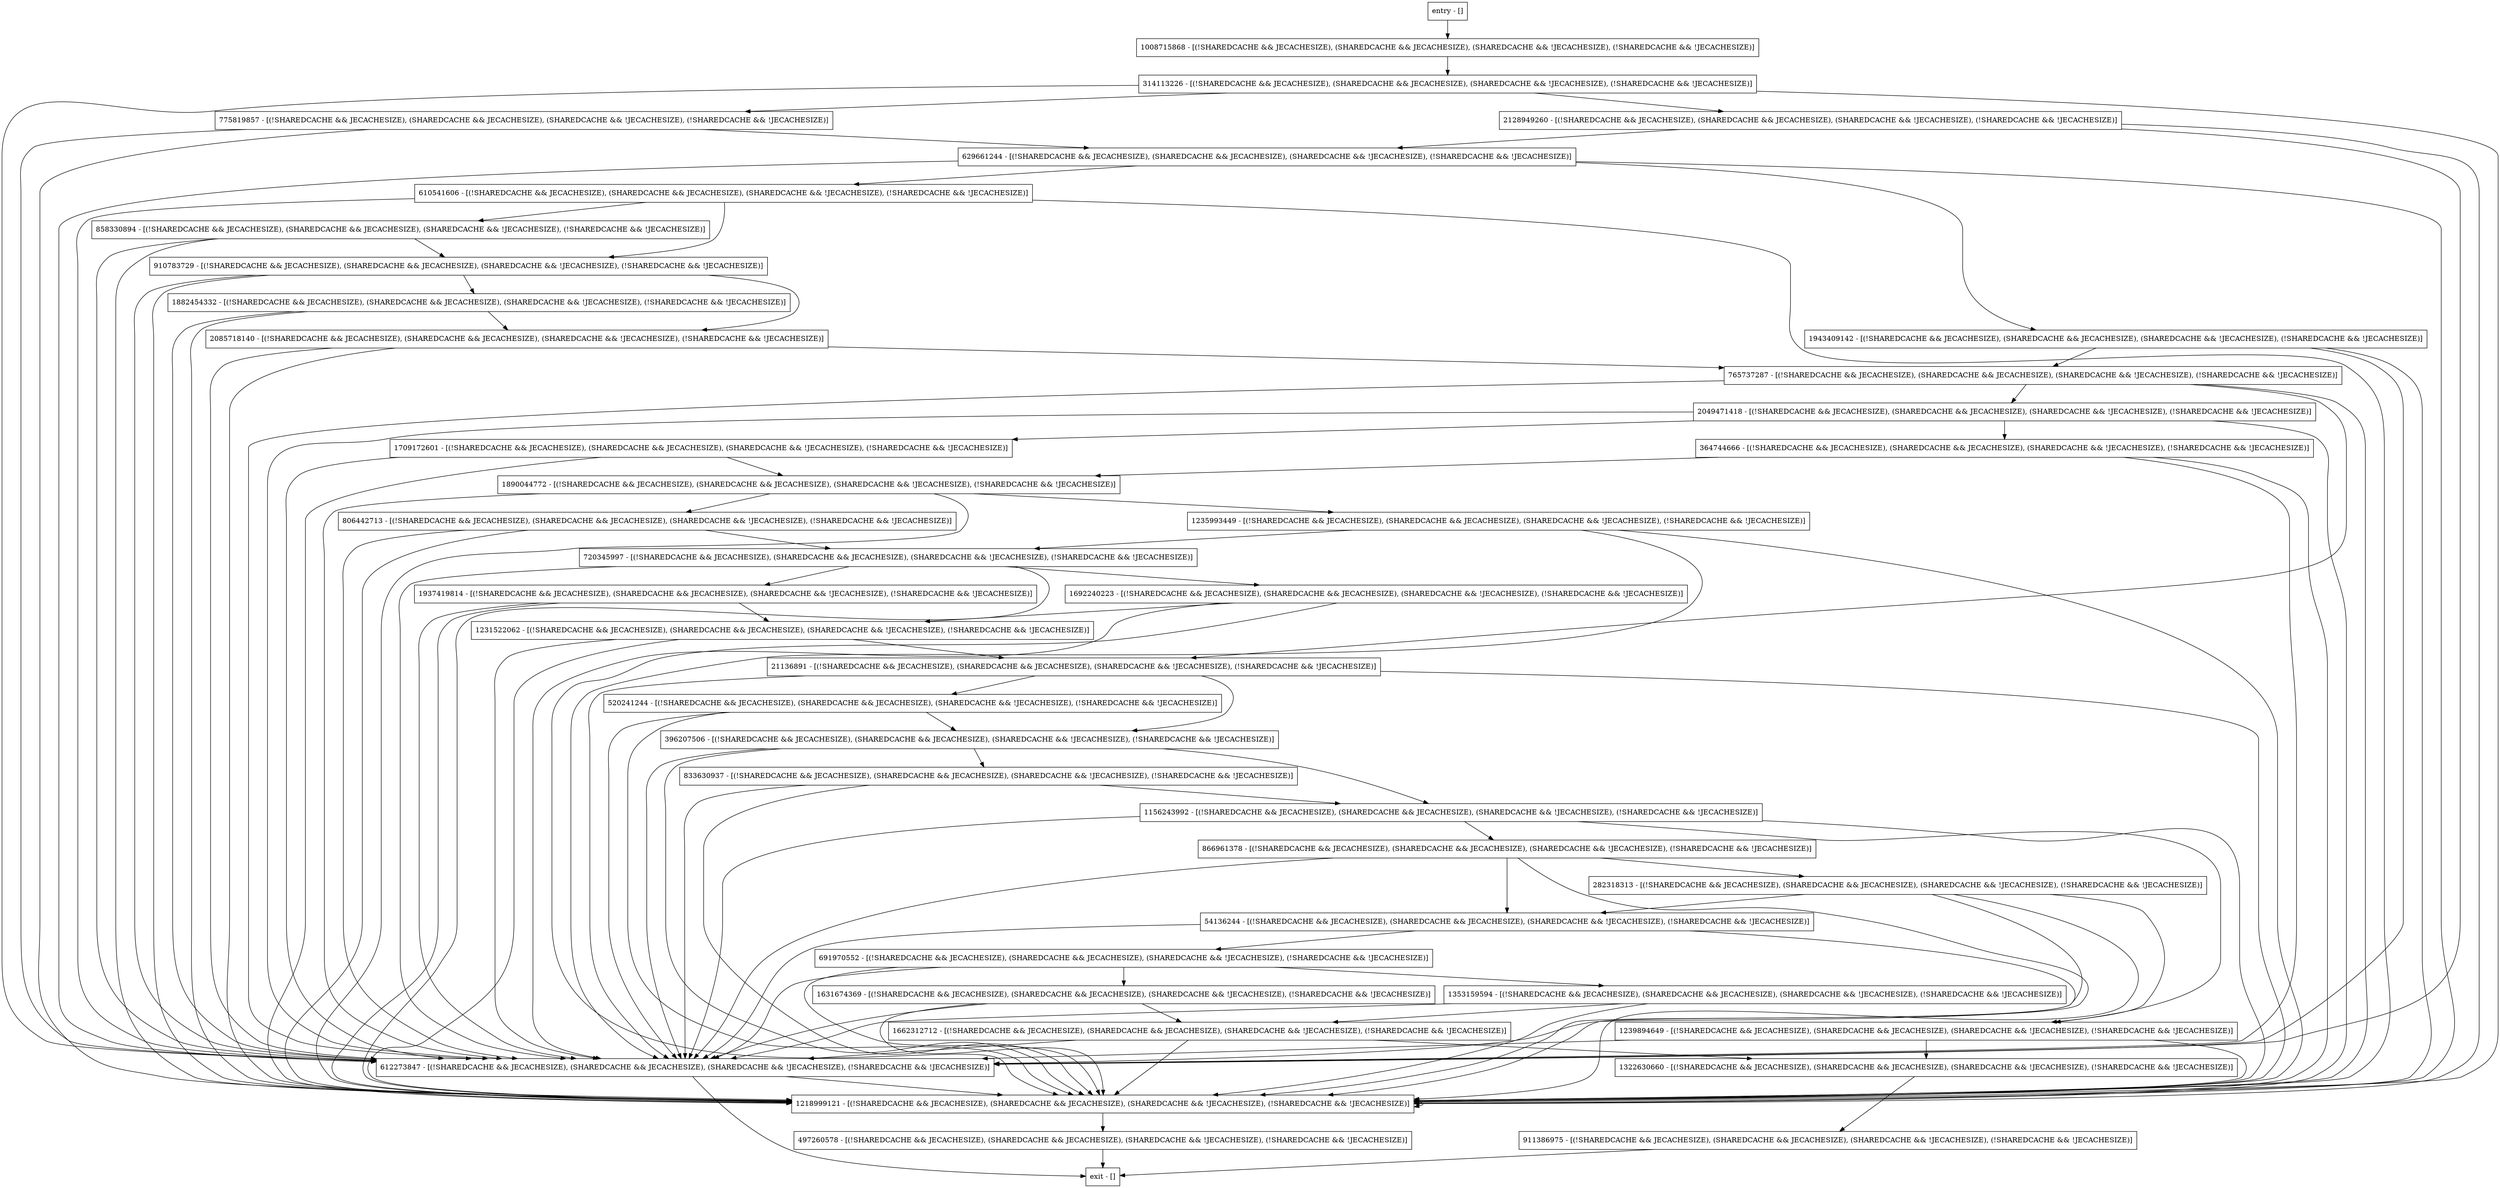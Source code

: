 digraph recover {
node [shape=record];
520241244 [label="520241244 - [(!SHAREDCACHE && JECACHESIZE), (SHAREDCACHE && JECACHESIZE), (SHAREDCACHE && !JECACHESIZE), (!SHAREDCACHE && !JECACHESIZE)]"];
911386975 [label="911386975 - [(!SHAREDCACHE && JECACHESIZE), (SHAREDCACHE && JECACHESIZE), (SHAREDCACHE && !JECACHESIZE), (!SHAREDCACHE && !JECACHESIZE)]"];
866961378 [label="866961378 - [(!SHAREDCACHE && JECACHESIZE), (SHAREDCACHE && JECACHESIZE), (SHAREDCACHE && !JECACHESIZE), (!SHAREDCACHE && !JECACHESIZE)]"];
610541606 [label="610541606 - [(!SHAREDCACHE && JECACHESIZE), (SHAREDCACHE && JECACHESIZE), (SHAREDCACHE && !JECACHESIZE), (!SHAREDCACHE && !JECACHESIZE)]"];
2085718140 [label="2085718140 - [(!SHAREDCACHE && JECACHESIZE), (SHAREDCACHE && JECACHESIZE), (SHAREDCACHE && !JECACHESIZE), (!SHAREDCACHE && !JECACHESIZE)]"];
691970552 [label="691970552 - [(!SHAREDCACHE && JECACHESIZE), (SHAREDCACHE && JECACHESIZE), (SHAREDCACHE && !JECACHESIZE), (!SHAREDCACHE && !JECACHESIZE)]"];
765737287 [label="765737287 - [(!SHAREDCACHE && JECACHESIZE), (SHAREDCACHE && JECACHESIZE), (SHAREDCACHE && !JECACHESIZE), (!SHAREDCACHE && !JECACHESIZE)]"];
282318313 [label="282318313 - [(!SHAREDCACHE && JECACHESIZE), (SHAREDCACHE && JECACHESIZE), (SHAREDCACHE && !JECACHESIZE), (!SHAREDCACHE && !JECACHESIZE)]"];
720345997 [label="720345997 - [(!SHAREDCACHE && JECACHESIZE), (SHAREDCACHE && JECACHESIZE), (SHAREDCACHE && !JECACHESIZE), (!SHAREDCACHE && !JECACHESIZE)]"];
1890044772 [label="1890044772 - [(!SHAREDCACHE && JECACHESIZE), (SHAREDCACHE && JECACHESIZE), (SHAREDCACHE && !JECACHESIZE), (!SHAREDCACHE && !JECACHESIZE)]"];
1353159594 [label="1353159594 - [(!SHAREDCACHE && JECACHESIZE), (SHAREDCACHE && JECACHESIZE), (SHAREDCACHE && !JECACHESIZE), (!SHAREDCACHE && !JECACHESIZE)]"];
775819857 [label="775819857 - [(!SHAREDCACHE && JECACHESIZE), (SHAREDCACHE && JECACHESIZE), (SHAREDCACHE && !JECACHESIZE), (!SHAREDCACHE && !JECACHESIZE)]"];
806442713 [label="806442713 - [(!SHAREDCACHE && JECACHESIZE), (SHAREDCACHE && JECACHESIZE), (SHAREDCACHE && !JECACHESIZE), (!SHAREDCACHE && !JECACHESIZE)]"];
396207506 [label="396207506 - [(!SHAREDCACHE && JECACHESIZE), (SHAREDCACHE && JECACHESIZE), (SHAREDCACHE && !JECACHESIZE), (!SHAREDCACHE && !JECACHESIZE)]"];
2049471418 [label="2049471418 - [(!SHAREDCACHE && JECACHESIZE), (SHAREDCACHE && JECACHESIZE), (SHAREDCACHE && !JECACHESIZE), (!SHAREDCACHE && !JECACHESIZE)]"];
1943409142 [label="1943409142 - [(!SHAREDCACHE && JECACHESIZE), (SHAREDCACHE && JECACHESIZE), (SHAREDCACHE && !JECACHESIZE), (!SHAREDCACHE && !JECACHESIZE)]"];
1239894649 [label="1239894649 - [(!SHAREDCACHE && JECACHESIZE), (SHAREDCACHE && JECACHESIZE), (SHAREDCACHE && !JECACHESIZE), (!SHAREDCACHE && !JECACHESIZE)]"];
1218999121 [label="1218999121 - [(!SHAREDCACHE && JECACHESIZE), (SHAREDCACHE && JECACHESIZE), (SHAREDCACHE && !JECACHESIZE), (!SHAREDCACHE && !JECACHESIZE)]"];
54136244 [label="54136244 - [(!SHAREDCACHE && JECACHESIZE), (SHAREDCACHE && JECACHESIZE), (SHAREDCACHE && !JECACHESIZE), (!SHAREDCACHE && !JECACHESIZE)]"];
1692240223 [label="1692240223 - [(!SHAREDCACHE && JECACHESIZE), (SHAREDCACHE && JECACHESIZE), (SHAREDCACHE && !JECACHESIZE), (!SHAREDCACHE && !JECACHESIZE)]"];
497260578 [label="497260578 - [(!SHAREDCACHE && JECACHESIZE), (SHAREDCACHE && JECACHESIZE), (SHAREDCACHE && !JECACHESIZE), (!SHAREDCACHE && !JECACHESIZE)]"];
1156243992 [label="1156243992 - [(!SHAREDCACHE && JECACHESIZE), (SHAREDCACHE && JECACHESIZE), (SHAREDCACHE && !JECACHESIZE), (!SHAREDCACHE && !JECACHESIZE)]"];
1709172601 [label="1709172601 - [(!SHAREDCACHE && JECACHESIZE), (SHAREDCACHE && JECACHESIZE), (SHAREDCACHE && !JECACHESIZE), (!SHAREDCACHE && !JECACHESIZE)]"];
1662312712 [label="1662312712 - [(!SHAREDCACHE && JECACHESIZE), (SHAREDCACHE && JECACHESIZE), (SHAREDCACHE && !JECACHESIZE), (!SHAREDCACHE && !JECACHESIZE)]"];
364744666 [label="364744666 - [(!SHAREDCACHE && JECACHESIZE), (SHAREDCACHE && JECACHESIZE), (SHAREDCACHE && !JECACHESIZE), (!SHAREDCACHE && !JECACHESIZE)]"];
21136891 [label="21136891 - [(!SHAREDCACHE && JECACHESIZE), (SHAREDCACHE && JECACHESIZE), (SHAREDCACHE && !JECACHESIZE), (!SHAREDCACHE && !JECACHESIZE)]"];
1937419814 [label="1937419814 - [(!SHAREDCACHE && JECACHESIZE), (SHAREDCACHE && JECACHESIZE), (SHAREDCACHE && !JECACHESIZE), (!SHAREDCACHE && !JECACHESIZE)]"];
910783729 [label="910783729 - [(!SHAREDCACHE && JECACHESIZE), (SHAREDCACHE && JECACHESIZE), (SHAREDCACHE && !JECACHESIZE), (!SHAREDCACHE && !JECACHESIZE)]"];
entry [label="entry - []"];
exit [label="exit - []"];
1322630660 [label="1322630660 - [(!SHAREDCACHE && JECACHESIZE), (SHAREDCACHE && JECACHESIZE), (SHAREDCACHE && !JECACHESIZE), (!SHAREDCACHE && !JECACHESIZE)]"];
1231522062 [label="1231522062 - [(!SHAREDCACHE && JECACHESIZE), (SHAREDCACHE && JECACHESIZE), (SHAREDCACHE && !JECACHESIZE), (!SHAREDCACHE && !JECACHESIZE)]"];
612273847 [label="612273847 - [(!SHAREDCACHE && JECACHESIZE), (SHAREDCACHE && JECACHESIZE), (SHAREDCACHE && !JECACHESIZE), (!SHAREDCACHE && !JECACHESIZE)]"];
1631674369 [label="1631674369 - [(!SHAREDCACHE && JECACHESIZE), (SHAREDCACHE && JECACHESIZE), (SHAREDCACHE && !JECACHESIZE), (!SHAREDCACHE && !JECACHESIZE)]"];
2128949260 [label="2128949260 - [(!SHAREDCACHE && JECACHESIZE), (SHAREDCACHE && JECACHESIZE), (SHAREDCACHE && !JECACHESIZE), (!SHAREDCACHE && !JECACHESIZE)]"];
1008715868 [label="1008715868 - [(!SHAREDCACHE && JECACHESIZE), (SHAREDCACHE && JECACHESIZE), (SHAREDCACHE && !JECACHESIZE), (!SHAREDCACHE && !JECACHESIZE)]"];
1235993449 [label="1235993449 - [(!SHAREDCACHE && JECACHESIZE), (SHAREDCACHE && JECACHESIZE), (SHAREDCACHE && !JECACHESIZE), (!SHAREDCACHE && !JECACHESIZE)]"];
629661244 [label="629661244 - [(!SHAREDCACHE && JECACHESIZE), (SHAREDCACHE && JECACHESIZE), (SHAREDCACHE && !JECACHESIZE), (!SHAREDCACHE && !JECACHESIZE)]"];
314113226 [label="314113226 - [(!SHAREDCACHE && JECACHESIZE), (SHAREDCACHE && JECACHESIZE), (SHAREDCACHE && !JECACHESIZE), (!SHAREDCACHE && !JECACHESIZE)]"];
858330894 [label="858330894 - [(!SHAREDCACHE && JECACHESIZE), (SHAREDCACHE && JECACHESIZE), (SHAREDCACHE && !JECACHESIZE), (!SHAREDCACHE && !JECACHESIZE)]"];
1882454332 [label="1882454332 - [(!SHAREDCACHE && JECACHESIZE), (SHAREDCACHE && JECACHESIZE), (SHAREDCACHE && !JECACHESIZE), (!SHAREDCACHE && !JECACHESIZE)]"];
833630937 [label="833630937 - [(!SHAREDCACHE && JECACHESIZE), (SHAREDCACHE && JECACHESIZE), (SHAREDCACHE && !JECACHESIZE), (!SHAREDCACHE && !JECACHESIZE)]"];
entry;
exit;
520241244 -> 396207506;
520241244 -> 612273847;
520241244 -> 1218999121;
911386975 -> exit;
866961378 -> 612273847;
866961378 -> 54136244;
866961378 -> 1218999121;
866961378 -> 282318313;
610541606 -> 612273847;
610541606 -> 1218999121;
610541606 -> 910783729;
610541606 -> 858330894;
2085718140 -> 612273847;
2085718140 -> 1218999121;
2085718140 -> 765737287;
691970552 -> 1353159594;
691970552 -> 612273847;
691970552 -> 1631674369;
691970552 -> 1218999121;
765737287 -> 612273847;
765737287 -> 2049471418;
765737287 -> 21136891;
765737287 -> 1218999121;
282318313 -> 612273847;
282318313 -> 1239894649;
282318313 -> 54136244;
282318313 -> 1218999121;
720345997 -> 612273847;
720345997 -> 1218999121;
720345997 -> 1937419814;
720345997 -> 1692240223;
1890044772 -> 806442713;
1890044772 -> 612273847;
1890044772 -> 1235993449;
1890044772 -> 1218999121;
1353159594 -> 1662312712;
1353159594 -> 612273847;
1353159594 -> 1218999121;
775819857 -> 612273847;
775819857 -> 1218999121;
775819857 -> 629661244;
806442713 -> 612273847;
806442713 -> 1218999121;
806442713 -> 720345997;
396207506 -> 612273847;
396207506 -> 1218999121;
396207506 -> 833630937;
396207506 -> 1156243992;
2049471418 -> 1709172601;
2049471418 -> 364744666;
2049471418 -> 612273847;
2049471418 -> 1218999121;
1943409142 -> 612273847;
1943409142 -> 1218999121;
1943409142 -> 765737287;
1239894649 -> 1322630660;
1239894649 -> 612273847;
1239894649 -> 1218999121;
1218999121 -> 1218999121;
1218999121 -> 497260578;
54136244 -> 612273847;
54136244 -> 1218999121;
54136244 -> 691970552;
1692240223 -> 1231522062;
1692240223 -> 612273847;
1692240223 -> 1218999121;
497260578 -> exit;
1156243992 -> 866961378;
1156243992 -> 612273847;
1156243992 -> 1239894649;
1156243992 -> 1218999121;
1709172601 -> 1890044772;
1709172601 -> 612273847;
1709172601 -> 1218999121;
1662312712 -> 1322630660;
1662312712 -> 612273847;
1662312712 -> 1218999121;
364744666 -> 1890044772;
364744666 -> 612273847;
364744666 -> 1218999121;
21136891 -> 520241244;
21136891 -> 396207506;
21136891 -> 612273847;
21136891 -> 1218999121;
1937419814 -> 1231522062;
1937419814 -> 612273847;
1937419814 -> 1218999121;
910783729 -> 612273847;
910783729 -> 2085718140;
910783729 -> 1218999121;
910783729 -> 1882454332;
entry -> 1008715868;
1322630660 -> 911386975;
1231522062 -> 612273847;
1231522062 -> 21136891;
1231522062 -> 1218999121;
612273847 -> exit;
612273847 -> 1218999121;
1631674369 -> 1662312712;
1631674369 -> 612273847;
1631674369 -> 1218999121;
2128949260 -> 612273847;
2128949260 -> 1218999121;
2128949260 -> 629661244;
1008715868 -> 314113226;
1235993449 -> 612273847;
1235993449 -> 1218999121;
1235993449 -> 720345997;
629661244 -> 612273847;
629661244 -> 610541606;
629661244 -> 1943409142;
629661244 -> 1218999121;
314113226 -> 775819857;
314113226 -> 612273847;
314113226 -> 2128949260;
314113226 -> 1218999121;
858330894 -> 612273847;
858330894 -> 1218999121;
858330894 -> 910783729;
1882454332 -> 612273847;
1882454332 -> 2085718140;
1882454332 -> 1218999121;
833630937 -> 612273847;
833630937 -> 1218999121;
833630937 -> 1156243992;
}
